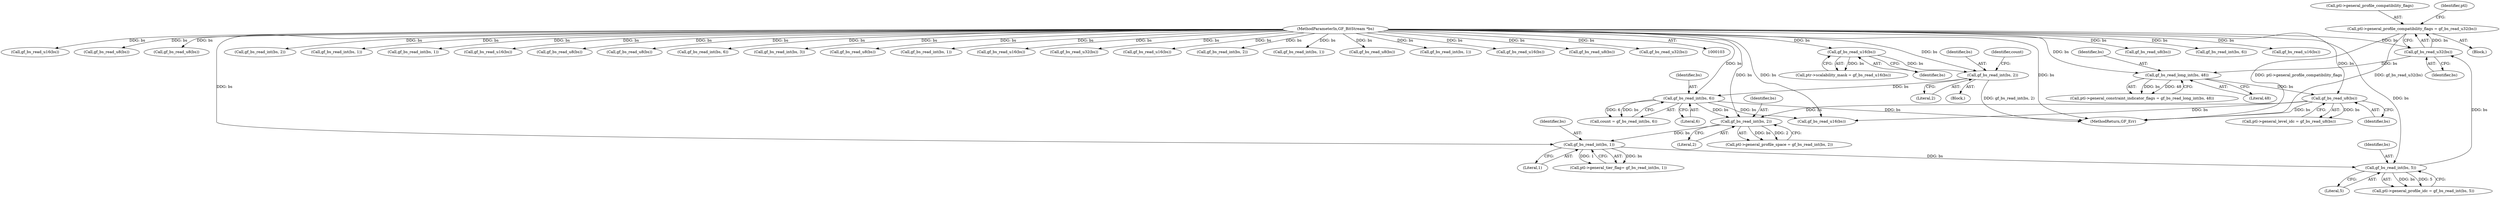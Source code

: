 digraph "0_gpac_90dc7f853d31b0a4e9441cba97feccf36d8b69a4@pointer" {
"1000175" [label="(Call,ptl->general_profile_compatibility_flags = gf_bs_read_u32(bs))"];
"1000179" [label="(Call,gf_bs_read_u32(bs))"];
"1000172" [label="(Call,gf_bs_read_int(bs, 5))"];
"1000165" [label="(Call,gf_bs_read_int(bs, 1))"];
"1000158" [label="(Call,gf_bs_read_int(bs, 2))"];
"1000132" [label="(Call,gf_bs_read_int(bs, 6))"];
"1000127" [label="(Call,gf_bs_read_int(bs, 2))"];
"1000125" [label="(Call,gf_bs_read_u16(bs))"];
"1000105" [label="(MethodParameterIn,GF_BitStream *bs)"];
"1000192" [label="(Call,gf_bs_read_u8(bs))"];
"1000185" [label="(Call,gf_bs_read_long_int(bs, 48))"];
"1000165" [label="(Call,gf_bs_read_int(bs, 1))"];
"1000106" [label="(Block,)"];
"1000271" [label="(Call,gf_bs_read_u8(bs))"];
"1000281" [label="(Call,gf_bs_read_int(bs, 6))"];
"1000316" [label="(Call,gf_bs_read_u16(bs))"];
"1000328" [label="(Call,gf_bs_read_u16(bs))"];
"1000445" [label="(Call,gf_bs_read_u8(bs))"];
"1000176" [label="(Call,ptl->general_profile_compatibility_flags)"];
"1000232" [label="(Call,gf_bs_read_u8(bs))"];
"1000505" [label="(MethodReturn,GF_Err)"];
"1000183" [label="(Identifier,ptl)"];
"1000174" [label="(Literal,5)"];
"1000179" [label="(Call,gf_bs_read_u32(bs))"];
"1000393" [label="(Call,gf_bs_read_int(bs, 2))"];
"1000307" [label="(Call,gf_bs_read_int(bs, 1))"];
"1000180" [label="(Identifier,bs)"];
"1000126" [label="(Identifier,bs)"];
"1000166" [label="(Identifier,bs)"];
"1000144" [label="(Block,)"];
"1000293" [label="(Call,gf_bs_read_int(bs, 1))"];
"1000322" [label="(Call,gf_bs_read_u16(bs))"];
"1000192" [label="(Call,gf_bs_read_u8(bs))"];
"1000125" [label="(Call,gf_bs_read_u16(bs))"];
"1000160" [label="(Literal,2)"];
"1000187" [label="(Literal,48)"];
"1000173" [label="(Identifier,bs)"];
"1000496" [label="(Call,gf_bs_read_u8(bs))"];
"1000128" [label="(Identifier,bs)"];
"1000451" [label="(Call,gf_bs_read_u8(bs))"];
"1000386" [label="(Call,gf_bs_read_int(bs, 6))"];
"1000158" [label="(Call,gf_bs_read_int(bs, 2))"];
"1000133" [label="(Identifier,bs)"];
"1000348" [label="(Call,gf_bs_read_int(bs, 3))"];
"1000154" [label="(Call,ptl->general_profile_space = gf_bs_read_int(bs, 2))"];
"1000470" [label="(Call,gf_bs_read_u8(bs))"];
"1000186" [label="(Identifier,bs)"];
"1000352" [label="(Call,gf_bs_read_int(bs, 1))"];
"1000226" [label="(Call,gf_bs_read_u16(bs))"];
"1000193" [label="(Identifier,bs)"];
"1000181" [label="(Call,ptl->general_constraint_indicator_flags = gf_bs_read_long_int(bs, 48))"];
"1000131" [label="(Identifier,count)"];
"1000411" [label="(Call,gf_bs_read_u32(bs))"];
"1000334" [label="(Call,gf_bs_read_u16(bs))"];
"1000129" [label="(Literal,2)"];
"1000167" [label="(Literal,1)"];
"1000121" [label="(Call,ptr->scalability_mask = gf_bs_read_u16(bs))"];
"1000340" [label="(Call,gf_bs_read_int(bs, 2))"];
"1000185" [label="(Call,gf_bs_read_long_int(bs, 48))"];
"1000360" [label="(Call,gf_bs_read_int(bs, 1))"];
"1000188" [label="(Call,ptl->general_level_idc = gf_bs_read_u8(bs))"];
"1000420" [label="(Call,gf_bs_read_u8(bs))"];
"1000105" [label="(MethodParameterIn,GF_BitStream *bs)"];
"1000130" [label="(Call,count = gf_bs_read_int(bs, 6))"];
"1000370" [label="(Call,gf_bs_read_int(bs, 1))"];
"1000384" [label="(Call,gf_bs_read_u16(bs))"];
"1000161" [label="(Call,ptl->general_tier_flag= gf_bs_read_int(bs, 1))"];
"1000134" [label="(Literal,6)"];
"1000201" [label="(Call,gf_bs_read_u16(bs))"];
"1000132" [label="(Call,gf_bs_read_int(bs, 6))"];
"1000127" [label="(Call,gf_bs_read_int(bs, 2))"];
"1000238" [label="(Call,gf_bs_read_u8(bs))"];
"1000175" [label="(Call,ptl->general_profile_compatibility_flags = gf_bs_read_u32(bs))"];
"1000405" [label="(Call,gf_bs_read_u32(bs))"];
"1000168" [label="(Call,ptl->general_profile_idc = gf_bs_read_int(bs, 5))"];
"1000159" [label="(Identifier,bs)"];
"1000172" [label="(Call,gf_bs_read_int(bs, 5))"];
"1000175" -> "1000144"  [label="AST: "];
"1000175" -> "1000179"  [label="CFG: "];
"1000176" -> "1000175"  [label="AST: "];
"1000179" -> "1000175"  [label="AST: "];
"1000183" -> "1000175"  [label="CFG: "];
"1000175" -> "1000505"  [label="DDG: gf_bs_read_u32(bs)"];
"1000175" -> "1000505"  [label="DDG: ptl->general_profile_compatibility_flags"];
"1000179" -> "1000175"  [label="DDG: bs"];
"1000179" -> "1000180"  [label="CFG: "];
"1000180" -> "1000179"  [label="AST: "];
"1000172" -> "1000179"  [label="DDG: bs"];
"1000105" -> "1000179"  [label="DDG: bs"];
"1000179" -> "1000185"  [label="DDG: bs"];
"1000172" -> "1000168"  [label="AST: "];
"1000172" -> "1000174"  [label="CFG: "];
"1000173" -> "1000172"  [label="AST: "];
"1000174" -> "1000172"  [label="AST: "];
"1000168" -> "1000172"  [label="CFG: "];
"1000172" -> "1000168"  [label="DDG: bs"];
"1000172" -> "1000168"  [label="DDG: 5"];
"1000165" -> "1000172"  [label="DDG: bs"];
"1000105" -> "1000172"  [label="DDG: bs"];
"1000165" -> "1000161"  [label="AST: "];
"1000165" -> "1000167"  [label="CFG: "];
"1000166" -> "1000165"  [label="AST: "];
"1000167" -> "1000165"  [label="AST: "];
"1000161" -> "1000165"  [label="CFG: "];
"1000165" -> "1000161"  [label="DDG: bs"];
"1000165" -> "1000161"  [label="DDG: 1"];
"1000158" -> "1000165"  [label="DDG: bs"];
"1000105" -> "1000165"  [label="DDG: bs"];
"1000158" -> "1000154"  [label="AST: "];
"1000158" -> "1000160"  [label="CFG: "];
"1000159" -> "1000158"  [label="AST: "];
"1000160" -> "1000158"  [label="AST: "];
"1000154" -> "1000158"  [label="CFG: "];
"1000158" -> "1000154"  [label="DDG: bs"];
"1000158" -> "1000154"  [label="DDG: 2"];
"1000132" -> "1000158"  [label="DDG: bs"];
"1000192" -> "1000158"  [label="DDG: bs"];
"1000105" -> "1000158"  [label="DDG: bs"];
"1000132" -> "1000130"  [label="AST: "];
"1000132" -> "1000134"  [label="CFG: "];
"1000133" -> "1000132"  [label="AST: "];
"1000134" -> "1000132"  [label="AST: "];
"1000130" -> "1000132"  [label="CFG: "];
"1000132" -> "1000505"  [label="DDG: bs"];
"1000132" -> "1000130"  [label="DDG: bs"];
"1000132" -> "1000130"  [label="DDG: 6"];
"1000127" -> "1000132"  [label="DDG: bs"];
"1000105" -> "1000132"  [label="DDG: bs"];
"1000132" -> "1000201"  [label="DDG: bs"];
"1000127" -> "1000106"  [label="AST: "];
"1000127" -> "1000129"  [label="CFG: "];
"1000128" -> "1000127"  [label="AST: "];
"1000129" -> "1000127"  [label="AST: "];
"1000131" -> "1000127"  [label="CFG: "];
"1000127" -> "1000505"  [label="DDG: gf_bs_read_int(bs, 2)"];
"1000125" -> "1000127"  [label="DDG: bs"];
"1000105" -> "1000127"  [label="DDG: bs"];
"1000125" -> "1000121"  [label="AST: "];
"1000125" -> "1000126"  [label="CFG: "];
"1000126" -> "1000125"  [label="AST: "];
"1000121" -> "1000125"  [label="CFG: "];
"1000125" -> "1000121"  [label="DDG: bs"];
"1000105" -> "1000125"  [label="DDG: bs"];
"1000105" -> "1000103"  [label="AST: "];
"1000105" -> "1000505"  [label="DDG: bs"];
"1000105" -> "1000185"  [label="DDG: bs"];
"1000105" -> "1000192"  [label="DDG: bs"];
"1000105" -> "1000201"  [label="DDG: bs"];
"1000105" -> "1000226"  [label="DDG: bs"];
"1000105" -> "1000232"  [label="DDG: bs"];
"1000105" -> "1000238"  [label="DDG: bs"];
"1000105" -> "1000271"  [label="DDG: bs"];
"1000105" -> "1000281"  [label="DDG: bs"];
"1000105" -> "1000293"  [label="DDG: bs"];
"1000105" -> "1000307"  [label="DDG: bs"];
"1000105" -> "1000316"  [label="DDG: bs"];
"1000105" -> "1000322"  [label="DDG: bs"];
"1000105" -> "1000328"  [label="DDG: bs"];
"1000105" -> "1000334"  [label="DDG: bs"];
"1000105" -> "1000340"  [label="DDG: bs"];
"1000105" -> "1000348"  [label="DDG: bs"];
"1000105" -> "1000352"  [label="DDG: bs"];
"1000105" -> "1000360"  [label="DDG: bs"];
"1000105" -> "1000370"  [label="DDG: bs"];
"1000105" -> "1000384"  [label="DDG: bs"];
"1000105" -> "1000386"  [label="DDG: bs"];
"1000105" -> "1000393"  [label="DDG: bs"];
"1000105" -> "1000405"  [label="DDG: bs"];
"1000105" -> "1000411"  [label="DDG: bs"];
"1000105" -> "1000420"  [label="DDG: bs"];
"1000105" -> "1000445"  [label="DDG: bs"];
"1000105" -> "1000451"  [label="DDG: bs"];
"1000105" -> "1000470"  [label="DDG: bs"];
"1000105" -> "1000496"  [label="DDG: bs"];
"1000192" -> "1000188"  [label="AST: "];
"1000192" -> "1000193"  [label="CFG: "];
"1000193" -> "1000192"  [label="AST: "];
"1000188" -> "1000192"  [label="CFG: "];
"1000192" -> "1000505"  [label="DDG: bs"];
"1000192" -> "1000188"  [label="DDG: bs"];
"1000185" -> "1000192"  [label="DDG: bs"];
"1000192" -> "1000201"  [label="DDG: bs"];
"1000185" -> "1000181"  [label="AST: "];
"1000185" -> "1000187"  [label="CFG: "];
"1000186" -> "1000185"  [label="AST: "];
"1000187" -> "1000185"  [label="AST: "];
"1000181" -> "1000185"  [label="CFG: "];
"1000185" -> "1000181"  [label="DDG: bs"];
"1000185" -> "1000181"  [label="DDG: 48"];
}
